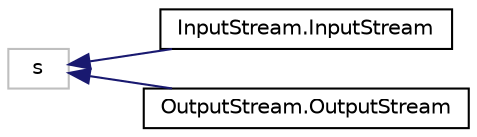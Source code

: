 digraph "Graphical Class Hierarchy"
{
  edge [fontname="Helvetica",fontsize="10",labelfontname="Helvetica",labelfontsize="10"];
  node [fontname="Helvetica",fontsize="10",shape=record];
  rankdir="LR";
  Node1 [label="s",height=0.2,width=0.4,color="grey75", fillcolor="white", style="filled"];
  Node1 -> Node0 [dir="back",color="midnightblue",fontsize="10",style="solid",fontname="Helvetica"];
  Node0 [label="InputStream.InputStream",height=0.2,width=0.4,color="black", fillcolor="white", style="filled",URL="$classInputStream_1_1InputStream.html"];
  Node1 -> Node3 [dir="back",color="midnightblue",fontsize="10",style="solid",fontname="Helvetica"];
  Node3 [label="OutputStream.OutputStream",height=0.2,width=0.4,color="black", fillcolor="white", style="filled",URL="$classOutputStream_1_1OutputStream.html"];
}
